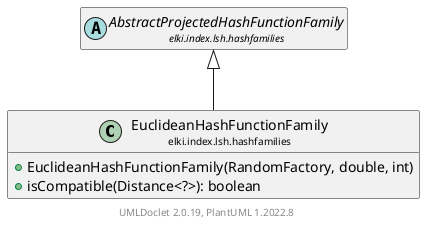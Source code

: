 @startuml
    remove .*\.(Instance|Par|Parameterizer|Factory)$
    set namespaceSeparator none
    hide empty fields
    hide empty methods

    class "<size:14>EuclideanHashFunctionFamily\n<size:10>elki.index.lsh.hashfamilies" as elki.index.lsh.hashfamilies.EuclideanHashFunctionFamily [[EuclideanHashFunctionFamily.html]] {
        +EuclideanHashFunctionFamily(RandomFactory, double, int)
        +isCompatible(Distance<?>): boolean
    }

    abstract class "<size:14>AbstractProjectedHashFunctionFamily\n<size:10>elki.index.lsh.hashfamilies" as elki.index.lsh.hashfamilies.AbstractProjectedHashFunctionFamily [[AbstractProjectedHashFunctionFamily.html]]
    class "<size:14>EuclideanHashFunctionFamily.Par\n<size:10>elki.index.lsh.hashfamilies" as elki.index.lsh.hashfamilies.EuclideanHashFunctionFamily.Par [[EuclideanHashFunctionFamily.Par.html]]

    elki.index.lsh.hashfamilies.AbstractProjectedHashFunctionFamily <|-- elki.index.lsh.hashfamilies.EuclideanHashFunctionFamily
    elki.index.lsh.hashfamilies.EuclideanHashFunctionFamily +-- elki.index.lsh.hashfamilies.EuclideanHashFunctionFamily.Par

    center footer UMLDoclet 2.0.19, PlantUML 1.2022.8
@enduml
